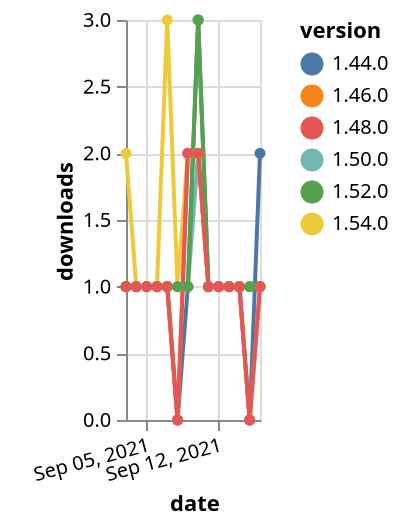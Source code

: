 {"$schema": "https://vega.github.io/schema/vega-lite/v5.json", "description": "A simple bar chart with embedded data.", "data": {"values": [{"date": "2021-09-03", "total": 115, "delta": 2, "version": "1.54.0"}, {"date": "2021-09-04", "total": 116, "delta": 1, "version": "1.54.0"}, {"date": "2021-09-05", "total": 117, "delta": 1, "version": "1.54.0"}, {"date": "2021-09-06", "total": 118, "delta": 1, "version": "1.54.0"}, {"date": "2021-09-07", "total": 121, "delta": 3, "version": "1.54.0"}, {"date": "2021-09-08", "total": 122, "delta": 1, "version": "1.54.0"}, {"date": "2021-09-09", "total": 124, "delta": 2, "version": "1.54.0"}, {"date": "2021-09-10", "total": 126, "delta": 2, "version": "1.54.0"}, {"date": "2021-09-11", "total": 127, "delta": 1, "version": "1.54.0"}, {"date": "2021-09-12", "total": 128, "delta": 1, "version": "1.54.0"}, {"date": "2021-09-13", "total": 129, "delta": 1, "version": "1.54.0"}, {"date": "2021-09-14", "total": 130, "delta": 1, "version": "1.54.0"}, {"date": "2021-09-15", "total": 131, "delta": 1, "version": "1.54.0"}, {"date": "2021-09-16", "total": 132, "delta": 1, "version": "1.54.0"}, {"date": "2021-09-03", "total": 158, "delta": 1, "version": "1.50.0"}, {"date": "2021-09-04", "total": 159, "delta": 1, "version": "1.50.0"}, {"date": "2021-09-05", "total": 160, "delta": 1, "version": "1.50.0"}, {"date": "2021-09-06", "total": 161, "delta": 1, "version": "1.50.0"}, {"date": "2021-09-07", "total": 162, "delta": 1, "version": "1.50.0"}, {"date": "2021-09-08", "total": 163, "delta": 1, "version": "1.50.0"}, {"date": "2021-09-09", "total": 164, "delta": 1, "version": "1.50.0"}, {"date": "2021-09-10", "total": 166, "delta": 2, "version": "1.50.0"}, {"date": "2021-09-11", "total": 167, "delta": 1, "version": "1.50.0"}, {"date": "2021-09-12", "total": 168, "delta": 1, "version": "1.50.0"}, {"date": "2021-09-13", "total": 169, "delta": 1, "version": "1.50.0"}, {"date": "2021-09-14", "total": 170, "delta": 1, "version": "1.50.0"}, {"date": "2021-09-15", "total": 171, "delta": 1, "version": "1.50.0"}, {"date": "2021-09-16", "total": 172, "delta": 1, "version": "1.50.0"}, {"date": "2021-09-03", "total": 393, "delta": 1, "version": "1.44.0"}, {"date": "2021-09-04", "total": 394, "delta": 1, "version": "1.44.0"}, {"date": "2021-09-05", "total": 395, "delta": 1, "version": "1.44.0"}, {"date": "2021-09-06", "total": 396, "delta": 1, "version": "1.44.0"}, {"date": "2021-09-07", "total": 397, "delta": 1, "version": "1.44.0"}, {"date": "2021-09-08", "total": 397, "delta": 0, "version": "1.44.0"}, {"date": "2021-09-09", "total": 398, "delta": 1, "version": "1.44.0"}, {"date": "2021-09-10", "total": 401, "delta": 3, "version": "1.44.0"}, {"date": "2021-09-11", "total": 402, "delta": 1, "version": "1.44.0"}, {"date": "2021-09-12", "total": 403, "delta": 1, "version": "1.44.0"}, {"date": "2021-09-13", "total": 404, "delta": 1, "version": "1.44.0"}, {"date": "2021-09-14", "total": 405, "delta": 1, "version": "1.44.0"}, {"date": "2021-09-15", "total": 405, "delta": 0, "version": "1.44.0"}, {"date": "2021-09-16", "total": 407, "delta": 2, "version": "1.44.0"}, {"date": "2021-09-03", "total": 214, "delta": 1, "version": "1.46.0"}, {"date": "2021-09-04", "total": 215, "delta": 1, "version": "1.46.0"}, {"date": "2021-09-05", "total": 216, "delta": 1, "version": "1.46.0"}, {"date": "2021-09-06", "total": 217, "delta": 1, "version": "1.46.0"}, {"date": "2021-09-07", "total": 218, "delta": 1, "version": "1.46.0"}, {"date": "2021-09-08", "total": 218, "delta": 0, "version": "1.46.0"}, {"date": "2021-09-09", "total": 220, "delta": 2, "version": "1.46.0"}, {"date": "2021-09-10", "total": 222, "delta": 2, "version": "1.46.0"}, {"date": "2021-09-11", "total": 223, "delta": 1, "version": "1.46.0"}, {"date": "2021-09-12", "total": 224, "delta": 1, "version": "1.46.0"}, {"date": "2021-09-13", "total": 225, "delta": 1, "version": "1.46.0"}, {"date": "2021-09-14", "total": 226, "delta": 1, "version": "1.46.0"}, {"date": "2021-09-15", "total": 226, "delta": 0, "version": "1.46.0"}, {"date": "2021-09-16", "total": 227, "delta": 1, "version": "1.46.0"}, {"date": "2021-09-03", "total": 211, "delta": 1, "version": "1.52.0"}, {"date": "2021-09-04", "total": 212, "delta": 1, "version": "1.52.0"}, {"date": "2021-09-05", "total": 213, "delta": 1, "version": "1.52.0"}, {"date": "2021-09-06", "total": 214, "delta": 1, "version": "1.52.0"}, {"date": "2021-09-07", "total": 215, "delta": 1, "version": "1.52.0"}, {"date": "2021-09-08", "total": 216, "delta": 1, "version": "1.52.0"}, {"date": "2021-09-09", "total": 217, "delta": 1, "version": "1.52.0"}, {"date": "2021-09-10", "total": 220, "delta": 3, "version": "1.52.0"}, {"date": "2021-09-11", "total": 221, "delta": 1, "version": "1.52.0"}, {"date": "2021-09-12", "total": 222, "delta": 1, "version": "1.52.0"}, {"date": "2021-09-13", "total": 223, "delta": 1, "version": "1.52.0"}, {"date": "2021-09-14", "total": 224, "delta": 1, "version": "1.52.0"}, {"date": "2021-09-15", "total": 225, "delta": 1, "version": "1.52.0"}, {"date": "2021-09-16", "total": 226, "delta": 1, "version": "1.52.0"}, {"date": "2021-09-03", "total": 193, "delta": 1, "version": "1.48.0"}, {"date": "2021-09-04", "total": 194, "delta": 1, "version": "1.48.0"}, {"date": "2021-09-05", "total": 195, "delta": 1, "version": "1.48.0"}, {"date": "2021-09-06", "total": 196, "delta": 1, "version": "1.48.0"}, {"date": "2021-09-07", "total": 197, "delta": 1, "version": "1.48.0"}, {"date": "2021-09-08", "total": 197, "delta": 0, "version": "1.48.0"}, {"date": "2021-09-09", "total": 199, "delta": 2, "version": "1.48.0"}, {"date": "2021-09-10", "total": 201, "delta": 2, "version": "1.48.0"}, {"date": "2021-09-11", "total": 202, "delta": 1, "version": "1.48.0"}, {"date": "2021-09-12", "total": 203, "delta": 1, "version": "1.48.0"}, {"date": "2021-09-13", "total": 204, "delta": 1, "version": "1.48.0"}, {"date": "2021-09-14", "total": 205, "delta": 1, "version": "1.48.0"}, {"date": "2021-09-15", "total": 205, "delta": 0, "version": "1.48.0"}, {"date": "2021-09-16", "total": 206, "delta": 1, "version": "1.48.0"}]}, "width": "container", "mark": {"type": "line", "point": {"filled": true}}, "encoding": {"x": {"field": "date", "type": "temporal", "timeUnit": "yearmonthdate", "title": "date", "axis": {"labelAngle": -15}}, "y": {"field": "delta", "type": "quantitative", "title": "downloads"}, "color": {"field": "version", "type": "nominal"}, "tooltip": {"field": "delta"}}}